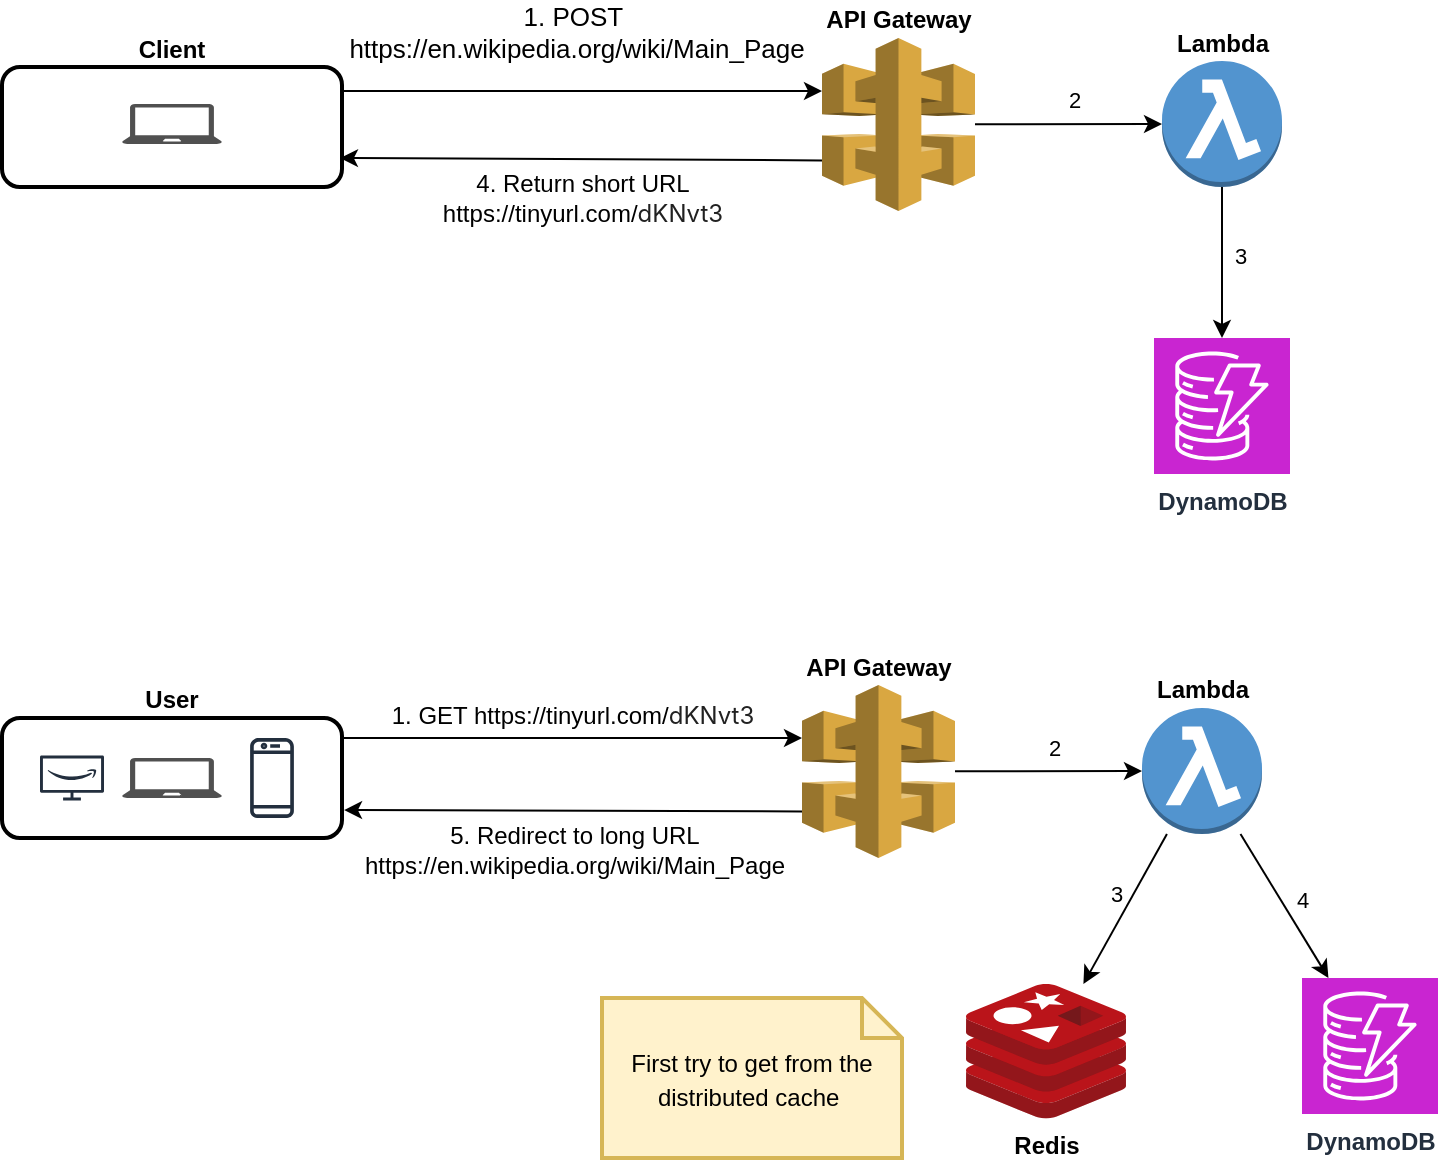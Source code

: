 <mxfile version="24.7.8">
  <diagram name="Page-1" id="Ew-MM0sF8zbjw9dk3XM3">
    <mxGraphModel dx="794" dy="1624" grid="1" gridSize="10" guides="1" tooltips="1" connect="1" arrows="1" fold="1" page="1" pageScale="1" pageWidth="850" pageHeight="1100" math="0" shadow="0">
      <root>
        <mxCell id="0" />
        <mxCell id="1" parent="0" />
        <mxCell id="XgeP-O7r3XecJOsGxpvF-8" style="edgeStyle=orthogonalEdgeStyle;rounded=0;orthogonalLoop=1;jettySize=auto;html=1;strokeWidth=1;" parent="1" source="XgeP-O7r3XecJOsGxpvF-1" target="BO8Z-K0YYLIWu0B5KmUH-1" edge="1">
          <mxGeometry relative="1" as="geometry">
            <mxPoint x="199.492" y="-50" as="targetPoint" />
            <Array as="points">
              <mxPoint x="400" y="-250" />
              <mxPoint x="400" y="-250" />
            </Array>
          </mxGeometry>
        </mxCell>
        <mxCell id="XgeP-O7r3XecJOsGxpvF-9" value="1. GET https://tinyurl.com/&lt;span style=&quot;color: rgb(33, 33, 33); font-family: Inter, system-ui, -apple-system, &amp;quot;system-ui&amp;quot;, &amp;quot;Segoe UI&amp;quot;, Roboto, Oxygen, Ubuntu, Cantarell, &amp;quot;Fira Sans&amp;quot;, &amp;quot;Droid Sans&amp;quot;, Helvetica, Arial, sans-serif; text-align: left; white-space: pre-wrap; font-size: 12px;&quot;&gt;dKNvt3&lt;/span&gt;" style="edgeLabel;html=1;align=center;verticalAlign=middle;resizable=0;points=[];fontSize=12;fontStyle=0" parent="XgeP-O7r3XecJOsGxpvF-8" vertex="1" connectable="0">
          <mxGeometry x="-0.021" y="-2" relative="1" as="geometry">
            <mxPoint x="2" y="-13" as="offset" />
          </mxGeometry>
        </mxCell>
        <mxCell id="XgeP-O7r3XecJOsGxpvF-1" value="User" style="rounded=1;whiteSpace=wrap;html=1;align=center;labelPosition=center;verticalLabelPosition=top;verticalAlign=bottom;labelBorderColor=none;strokeWidth=2;fontStyle=1" parent="1" vertex="1">
          <mxGeometry x="110" y="-260" width="170" height="60" as="geometry" />
        </mxCell>
        <mxCell id="XgeP-O7r3XecJOsGxpvF-2" value="" style="sketch=0;outlineConnect=0;fontColor=#232F3E;gradientColor=none;strokeColor=#232F3E;fillColor=#ffffff;dashed=0;verticalLabelPosition=bottom;verticalAlign=top;align=center;html=1;fontSize=12;fontStyle=0;aspect=fixed;shape=mxgraph.aws4.resourceIcon;resIcon=mxgraph.aws4.firetv;" parent="1" vertex="1">
          <mxGeometry x="125" y="-250" width="40" height="40" as="geometry" />
        </mxCell>
        <mxCell id="XgeP-O7r3XecJOsGxpvF-3" value="" style="sketch=0;pointerEvents=1;shadow=0;dashed=0;html=1;strokeColor=none;fillColor=#505050;labelPosition=center;verticalLabelPosition=bottom;verticalAlign=top;outlineConnect=0;align=center;shape=mxgraph.office.devices.laptop;" parent="1" vertex="1">
          <mxGeometry x="170" y="-240" width="50" height="20" as="geometry" />
        </mxCell>
        <mxCell id="XgeP-O7r3XecJOsGxpvF-4" value="" style="sketch=0;outlineConnect=0;fontColor=#232F3E;gradientColor=none;strokeColor=#232F3E;fillColor=#ffffff;dashed=0;verticalLabelPosition=bottom;verticalAlign=top;align=center;html=1;fontSize=12;fontStyle=0;aspect=fixed;shape=mxgraph.aws4.resourceIcon;resIcon=mxgraph.aws4.mobile_client;" parent="1" vertex="1">
          <mxGeometry x="220" y="-255" width="50" height="50" as="geometry" />
        </mxCell>
        <mxCell id="BO8Z-K0YYLIWu0B5KmUH-11" style="rounded=0;orthogonalLoop=1;jettySize=auto;html=1;entryX=1.006;entryY=0.867;entryDx=0;entryDy=0;exitX=0;exitY=0.8;exitDx=0;exitDy=0;exitPerimeter=0;entryPerimeter=0;" edge="1" parent="1">
          <mxGeometry relative="1" as="geometry">
            <mxPoint x="510" y="-213.3" as="sourcePoint" />
            <mxPoint x="281.02" y="-213.98" as="targetPoint" />
          </mxGeometry>
        </mxCell>
        <mxCell id="BO8Z-K0YYLIWu0B5KmUH-12" value="5. Redirect to long URL&lt;div style=&quot;font-size: 12px;&quot;&gt;https://en.wikipedia.org/wiki/Main_Page&lt;br style=&quot;font-size: 12px;&quot;&gt;&lt;/div&gt;" style="edgeLabel;html=1;align=center;verticalAlign=middle;resizable=0;points=[];fontSize=12;" vertex="1" connectable="0" parent="BO8Z-K0YYLIWu0B5KmUH-11">
          <mxGeometry x="0.004" relative="1" as="geometry">
            <mxPoint x="1" y="19" as="offset" />
          </mxGeometry>
        </mxCell>
        <mxCell id="BO8Z-K0YYLIWu0B5KmUH-1" value="API Gateway" style="outlineConnect=0;dashed=0;verticalLabelPosition=top;verticalAlign=bottom;align=center;html=1;shape=mxgraph.aws3.api_gateway;fillColor=#D9A741;gradientColor=none;labelPosition=center;fontStyle=1" vertex="1" parent="1">
          <mxGeometry x="510" y="-276.5" width="76.5" height="86.5" as="geometry" />
        </mxCell>
        <mxCell id="BO8Z-K0YYLIWu0B5KmUH-5" style="rounded=0;orthogonalLoop=1;jettySize=auto;html=1;" edge="1" parent="1" source="BO8Z-K0YYLIWu0B5KmUH-2" target="BO8Z-K0YYLIWu0B5KmUH-4">
          <mxGeometry relative="1" as="geometry" />
        </mxCell>
        <mxCell id="BO8Z-K0YYLIWu0B5KmUH-7" value="3" style="edgeLabel;html=1;align=center;verticalAlign=middle;resizable=0;points=[];" vertex="1" connectable="0" parent="BO8Z-K0YYLIWu0B5KmUH-5">
          <mxGeometry x="-0.234" y="1" relative="1" as="geometry">
            <mxPoint x="-11" as="offset" />
          </mxGeometry>
        </mxCell>
        <mxCell id="BO8Z-K0YYLIWu0B5KmUH-9" style="rounded=0;orthogonalLoop=1;jettySize=auto;html=1;" edge="1" parent="1" source="BO8Z-K0YYLIWu0B5KmUH-2" target="BO8Z-K0YYLIWu0B5KmUH-8">
          <mxGeometry relative="1" as="geometry" />
        </mxCell>
        <mxCell id="BO8Z-K0YYLIWu0B5KmUH-10" value="4" style="edgeLabel;html=1;align=center;verticalAlign=middle;resizable=0;points=[];" vertex="1" connectable="0" parent="BO8Z-K0YYLIWu0B5KmUH-9">
          <mxGeometry x="-0.003" y="1" relative="1" as="geometry">
            <mxPoint x="8" y="-3" as="offset" />
          </mxGeometry>
        </mxCell>
        <mxCell id="BO8Z-K0YYLIWu0B5KmUH-2" value="Lambda" style="outlineConnect=0;dashed=0;verticalLabelPosition=top;verticalAlign=bottom;align=center;html=1;shape=mxgraph.aws3.lambda_function;fillColor=#5294CF;gradientColor=none;fontStyle=1;labelPosition=center;" vertex="1" parent="1">
          <mxGeometry x="680" y="-265" width="60" height="63" as="geometry" />
        </mxCell>
        <mxCell id="BO8Z-K0YYLIWu0B5KmUH-3" style="rounded=0;orthogonalLoop=1;jettySize=auto;html=1;entryX=0;entryY=0.5;entryDx=0;entryDy=0;entryPerimeter=0;startArrow=none;startFill=0;" edge="1" parent="1" source="BO8Z-K0YYLIWu0B5KmUH-1" target="BO8Z-K0YYLIWu0B5KmUH-2">
          <mxGeometry relative="1" as="geometry" />
        </mxCell>
        <mxCell id="BO8Z-K0YYLIWu0B5KmUH-6" value="2" style="edgeLabel;html=1;align=center;verticalAlign=middle;resizable=0;points=[];" vertex="1" connectable="0" parent="BO8Z-K0YYLIWu0B5KmUH-3">
          <mxGeometry x="0.059" y="-1" relative="1" as="geometry">
            <mxPoint y="-13" as="offset" />
          </mxGeometry>
        </mxCell>
        <mxCell id="BO8Z-K0YYLIWu0B5KmUH-4" value="Redis" style="image;sketch=0;aspect=fixed;html=1;points=[];align=center;fontSize=12;image=img/lib/mscae/Cache_Redis_Product.svg;fontStyle=1" vertex="1" parent="1">
          <mxGeometry x="592" y="-127" width="80" height="67.2" as="geometry" />
        </mxCell>
        <mxCell id="BO8Z-K0YYLIWu0B5KmUH-8" value="DynamoDB" style="sketch=0;points=[[0,0,0],[0.25,0,0],[0.5,0,0],[0.75,0,0],[1,0,0],[0,1,0],[0.25,1,0],[0.5,1,0],[0.75,1,0],[1,1,0],[0,0.25,0],[0,0.5,0],[0,0.75,0],[1,0.25,0],[1,0.5,0],[1,0.75,0]];outlineConnect=0;fontColor=#232F3E;fillColor=#C925D1;strokeColor=#ffffff;dashed=0;verticalLabelPosition=bottom;verticalAlign=top;align=center;html=1;fontSize=12;fontStyle=1;aspect=fixed;shape=mxgraph.aws4.resourceIcon;resIcon=mxgraph.aws4.dynamodb;" vertex="1" parent="1">
          <mxGeometry x="760" y="-130" width="68" height="68" as="geometry" />
        </mxCell>
        <mxCell id="BO8Z-K0YYLIWu0B5KmUH-13" style="edgeStyle=orthogonalEdgeStyle;rounded=0;orthogonalLoop=1;jettySize=auto;html=1;strokeWidth=1;" edge="1" parent="1" source="BO8Z-K0YYLIWu0B5KmUH-15" target="BO8Z-K0YYLIWu0B5KmUH-21">
          <mxGeometry relative="1" as="geometry">
            <mxPoint x="209.492" y="-373.5" as="targetPoint" />
            <Array as="points">
              <mxPoint x="410" y="-573.5" />
              <mxPoint x="410" y="-573.5" />
            </Array>
          </mxGeometry>
        </mxCell>
        <mxCell id="BO8Z-K0YYLIWu0B5KmUH-14" value="1. POST&amp;nbsp;&lt;div style=&quot;font-size: 13px;&quot;&gt;&lt;span style=&quot;font-size: 13px;&quot;&gt;https://en.wikipedia.org/wiki/Main_Page&lt;/span&gt;&lt;/div&gt;" style="edgeLabel;html=1;align=center;verticalAlign=middle;resizable=0;points=[];fontSize=13;fontStyle=0" vertex="1" connectable="0" parent="BO8Z-K0YYLIWu0B5KmUH-13">
          <mxGeometry x="-0.021" y="-2" relative="1" as="geometry">
            <mxPoint x="-1" y="-32" as="offset" />
          </mxGeometry>
        </mxCell>
        <mxCell id="BO8Z-K0YYLIWu0B5KmUH-15" value="Client" style="rounded=1;whiteSpace=wrap;html=1;align=center;labelPosition=center;verticalLabelPosition=top;verticalAlign=bottom;labelBorderColor=none;strokeWidth=2;fontStyle=1" vertex="1" parent="1">
          <mxGeometry x="110" y="-585.5" width="170" height="60" as="geometry" />
        </mxCell>
        <mxCell id="BO8Z-K0YYLIWu0B5KmUH-17" value="" style="sketch=0;pointerEvents=1;shadow=0;dashed=0;html=1;strokeColor=none;fillColor=#505050;labelPosition=center;verticalLabelPosition=bottom;verticalAlign=top;outlineConnect=0;align=center;shape=mxgraph.office.devices.laptop;" vertex="1" parent="1">
          <mxGeometry x="170" y="-567" width="50" height="20" as="geometry" />
        </mxCell>
        <mxCell id="BO8Z-K0YYLIWu0B5KmUH-19" style="rounded=0;orthogonalLoop=1;jettySize=auto;html=1;exitX=0;exitY=0.8;exitDx=0;exitDy=0;exitPerimeter=0;entryX=0.994;entryY=0.892;entryDx=0;entryDy=0;entryPerimeter=0;" edge="1" parent="1">
          <mxGeometry relative="1" as="geometry">
            <mxPoint x="520" y="-538.8" as="sourcePoint" />
            <mxPoint x="278.98" y="-539.98" as="targetPoint" />
          </mxGeometry>
        </mxCell>
        <mxCell id="BO8Z-K0YYLIWu0B5KmUH-20" value="4. Return short URL&lt;div style=&quot;font-size: 12px;&quot;&gt;https://tinyurl.com/&lt;span style=&quot;color: rgb(33, 33, 33); font-family: Inter, system-ui, -apple-system, &amp;quot;system-ui&amp;quot;, &amp;quot;Segoe UI&amp;quot;, Roboto, Oxygen, Ubuntu, Cantarell, &amp;quot;Fira Sans&amp;quot;, &amp;quot;Droid Sans&amp;quot;, Helvetica, Arial, sans-serif; text-align: left; white-space: pre-wrap;&quot;&gt;dKNvt3&lt;/span&gt;&lt;br style=&quot;font-size: 12px;&quot;&gt;&lt;/div&gt;" style="edgeLabel;html=1;align=center;verticalAlign=middle;resizable=0;points=[];fontSize=12;" vertex="1" connectable="0" parent="BO8Z-K0YYLIWu0B5KmUH-19">
          <mxGeometry x="0.004" relative="1" as="geometry">
            <mxPoint x="1" y="19" as="offset" />
          </mxGeometry>
        </mxCell>
        <mxCell id="BO8Z-K0YYLIWu0B5KmUH-21" value="API Gateway" style="outlineConnect=0;dashed=0;verticalLabelPosition=top;verticalAlign=bottom;align=center;html=1;shape=mxgraph.aws3.api_gateway;fillColor=#D9A741;gradientColor=none;labelPosition=center;fontStyle=1" vertex="1" parent="1">
          <mxGeometry x="520" y="-600" width="76.5" height="86.5" as="geometry" />
        </mxCell>
        <mxCell id="BO8Z-K0YYLIWu0B5KmUH-24" style="rounded=0;orthogonalLoop=1;jettySize=auto;html=1;" edge="1" parent="1" source="BO8Z-K0YYLIWu0B5KmUH-26" target="BO8Z-K0YYLIWu0B5KmUH-30">
          <mxGeometry relative="1" as="geometry" />
        </mxCell>
        <mxCell id="BO8Z-K0YYLIWu0B5KmUH-25" value="3" style="edgeLabel;html=1;align=center;verticalAlign=middle;resizable=0;points=[];" vertex="1" connectable="0" parent="BO8Z-K0YYLIWu0B5KmUH-24">
          <mxGeometry x="-0.003" y="1" relative="1" as="geometry">
            <mxPoint x="8" y="-3" as="offset" />
          </mxGeometry>
        </mxCell>
        <mxCell id="BO8Z-K0YYLIWu0B5KmUH-26" value="Lambda" style="outlineConnect=0;dashed=0;verticalLabelPosition=top;verticalAlign=bottom;align=center;html=1;shape=mxgraph.aws3.lambda_function;fillColor=#5294CF;gradientColor=none;fontStyle=1;labelPosition=center;" vertex="1" parent="1">
          <mxGeometry x="690" y="-588.5" width="60" height="63" as="geometry" />
        </mxCell>
        <mxCell id="BO8Z-K0YYLIWu0B5KmUH-27" style="rounded=0;orthogonalLoop=1;jettySize=auto;html=1;entryX=0;entryY=0.5;entryDx=0;entryDy=0;entryPerimeter=0;startArrow=none;startFill=0;" edge="1" parent="1" source="BO8Z-K0YYLIWu0B5KmUH-21" target="BO8Z-K0YYLIWu0B5KmUH-26">
          <mxGeometry relative="1" as="geometry" />
        </mxCell>
        <mxCell id="BO8Z-K0YYLIWu0B5KmUH-28" value="2" style="edgeLabel;html=1;align=center;verticalAlign=middle;resizable=0;points=[];" vertex="1" connectable="0" parent="BO8Z-K0YYLIWu0B5KmUH-27">
          <mxGeometry x="0.059" y="-1" relative="1" as="geometry">
            <mxPoint y="-13" as="offset" />
          </mxGeometry>
        </mxCell>
        <mxCell id="BO8Z-K0YYLIWu0B5KmUH-30" value="DynamoDB" style="sketch=0;points=[[0,0,0],[0.25,0,0],[0.5,0,0],[0.75,0,0],[1,0,0],[0,1,0],[0.25,1,0],[0.5,1,0],[0.75,1,0],[1,1,0],[0,0.25,0],[0,0.5,0],[0,0.75,0],[1,0.25,0],[1,0.5,0],[1,0.75,0]];outlineConnect=0;fontColor=#232F3E;fillColor=#C925D1;strokeColor=#ffffff;dashed=0;verticalLabelPosition=bottom;verticalAlign=top;align=center;html=1;fontSize=12;fontStyle=1;aspect=fixed;shape=mxgraph.aws4.resourceIcon;resIcon=mxgraph.aws4.dynamodb;" vertex="1" parent="1">
          <mxGeometry x="686" y="-450" width="68" height="68" as="geometry" />
        </mxCell>
        <mxCell id="BO8Z-K0YYLIWu0B5KmUH-33" value="&lt;span style=&quot;color: rgb(0, 0, 0); font-size: 12px;&quot;&gt;First try to get from the distributed cache&amp;nbsp;&lt;/span&gt;" style="shape=note;strokeWidth=2;fontSize=14;size=20;whiteSpace=wrap;html=1;fillColor=#fff2cc;strokeColor=#d6b656;fontColor=#666600;" vertex="1" parent="1">
          <mxGeometry x="410" y="-120" width="150" height="80" as="geometry" />
        </mxCell>
      </root>
    </mxGraphModel>
  </diagram>
</mxfile>
